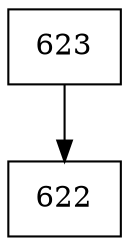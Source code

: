 digraph G {
  node [shape=record];
  node0 [label="{623}"];
  node0 -> node1;
  node1 [label="{622}"];
}
